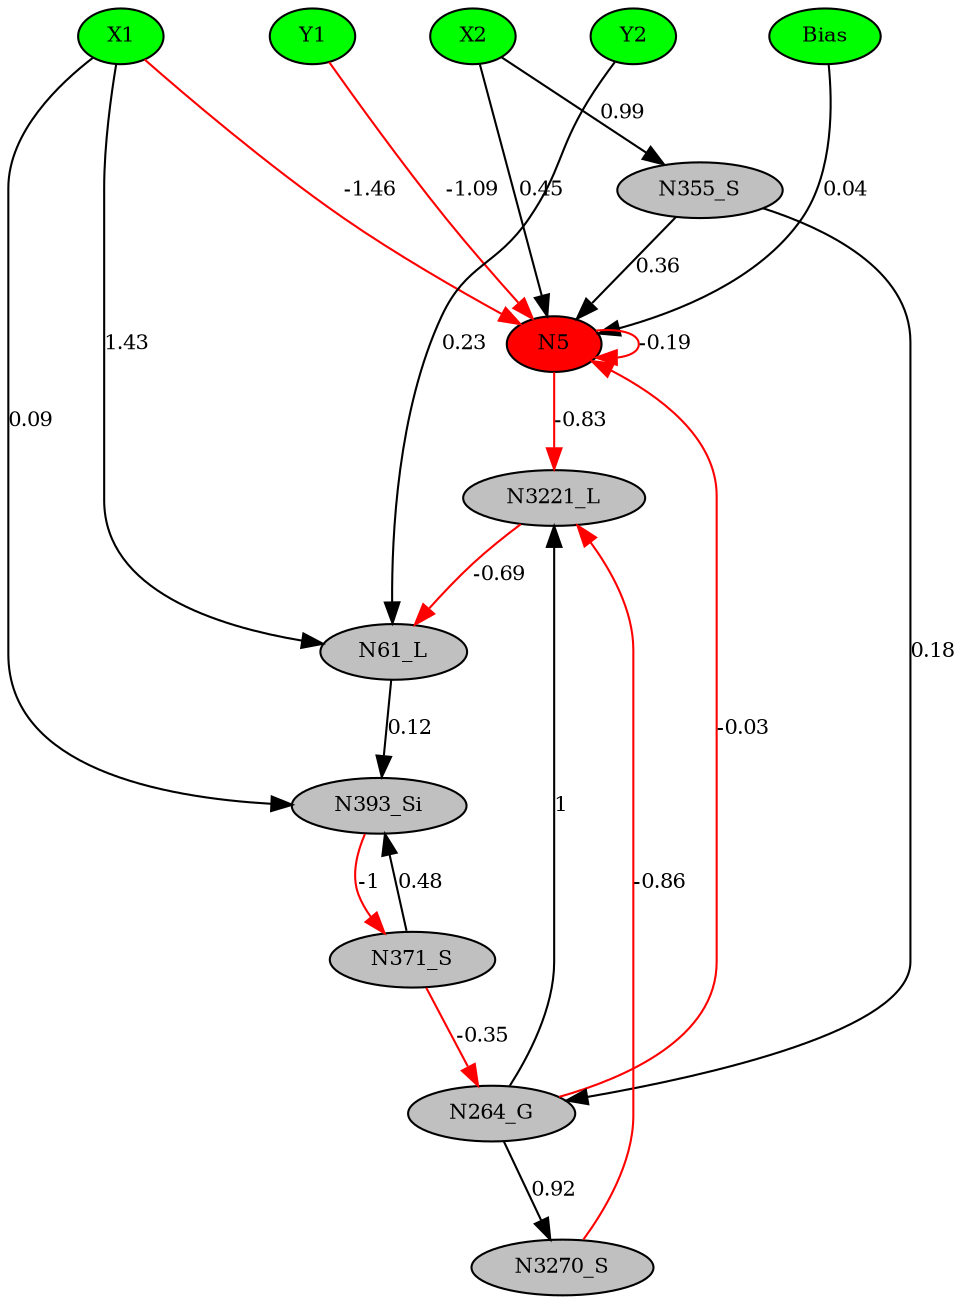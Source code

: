 digraph g { 
N0 [shape=ellipse, label=Bias,fontsize=10,height=0.1,width=0.1,style=filled,fillcolor=green]
N1[shape=ellipse label=X1,fontsize=10,height=0.1,width=0.1,style=filled,fillcolor=green]
N2[shape=ellipse label=Y1,fontsize=10,height=0.1,width=0.1,style=filled,fillcolor=green]
N3[shape=ellipse label=X2,fontsize=10,height=0.1,width=0.1,style=filled,fillcolor=green]
N4[shape=ellipse label=Y2,fontsize=10,height=0.1,width=0.1,style=filled,fillcolor=green]
N5[shape=ellipse,fontsize = 10, height = 0.1, width = 0.1, style = filled, fillcolor = red]
N61[shape=ellipse, label=N61_L,fontsize=10,height=0.1,width=0.1,style=filled,fillcolor=gray]
N264[shape=ellipse, label=N264_G,fontsize=10,height=0.1,width=0.1,style=filled,fillcolor=gray]
N355[shape=ellipse, label=N355_S,fontsize=10,height=0.1,width=0.1,style=filled,fillcolor=gray]
N371[shape=ellipse, label=N371_S,fontsize=10,height=0.1,width=0.1,style=filled,fillcolor=gray]
N393[shape=ellipse, label=N393_Si,fontsize=10,height=0.1,width=0.1,style=filled,fillcolor=gray]
N3221[shape=ellipse, label=N3221_L,fontsize=10,height=0.1,width=0.1,style=filled,fillcolor=gray]
N3270[shape=ellipse, label=N3270_S,fontsize=10,height=0.1,width=0.1,style=filled,fillcolor=gray]
N0 -> N5 [color=black] [ label=0.04,fontsize=10]
N1 -> N5 [color=red] [arrowType=inv][ label=-1.46,fontsize=10]
N2 -> N5 [color=red] [arrowType=inv][ label=-1.09,fontsize=10]
N5 -> N5 [color=red] [arrowType=inv][ label=-0.19,fontsize=10]
N4 -> N61 [color=black] [ label=0.23,fontsize=10]
N1 -> N61 [color=black] [ label=1.43,fontsize=10]
N264 -> N5 [color=red] [arrowType=inv][ label=-0.03,fontsize=10]
N3 -> N355 [color=black] [ label=0.99,fontsize=10]
N355 -> N5 [color=black] [ label=0.36,fontsize=10]
N371 -> N264 [color=red] [arrowType=inv][ label=-0.35,fontsize=10]
N355 -> N264 [color=black] [ label=0.18,fontsize=10]
N61 -> N393 [color=black] [ label=0.12,fontsize=10]
N393 -> N371 [color=red] [arrowType=inv][ label=-1,fontsize=10]
N3 -> N5 [color=black] [ label=0.45,fontsize=10]
N264 -> N3221 [color=black] [ label=1,fontsize=10]
N3221 -> N61 [color=red] [arrowType=inv][ label=-0.69,fontsize=10]
N371 -> N393 [color=black] [ label=0.48,fontsize=10]
N264 -> N3270 [color=black] [ label=0.92,fontsize=10]
N3270 -> N3221 [color=red] [arrowType=inv][ label=-0.86,fontsize=10]
N1 -> N393 [color=black] [ label=0.09,fontsize=10]
N5 -> N3221 [color=red] [arrowType=inv][ label=-0.83,fontsize=10]
 { rank=same; 
N5
 } 
 { rank=same; 
N1 ->N2 ->N3 ->N4 ->N0 [style=invis]
 } 
}
